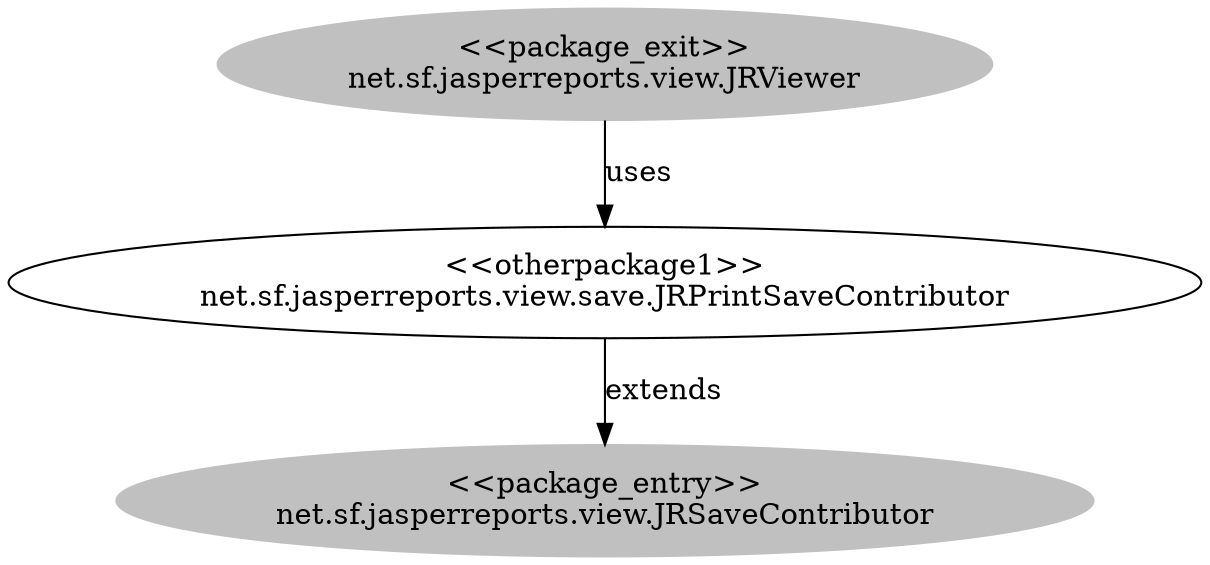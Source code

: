 digraph cd {
	net_sf_jasperreports_view_JRViewer [label="<<package_exit>>
net.sf.jasperreports.view.JRViewer",style=filled,color="grey"];
	net_sf_jasperreports_view_JRSaveContributor [label="<<package_entry>>
net.sf.jasperreports.view.JRSaveContributor",style=filled,color="grey"];
	net_sf_jasperreports_view_save_JRPrintSaveContributor [label="<<otherpackage1>>
net.sf.jasperreports.view.save.JRPrintSaveContributor"];
	net_sf_jasperreports_view_JRViewer -> net_sf_jasperreports_view_save_JRPrintSaveContributor [label=uses];
	net_sf_jasperreports_view_save_JRPrintSaveContributor -> net_sf_jasperreports_view_JRSaveContributor [label=extends];
}
